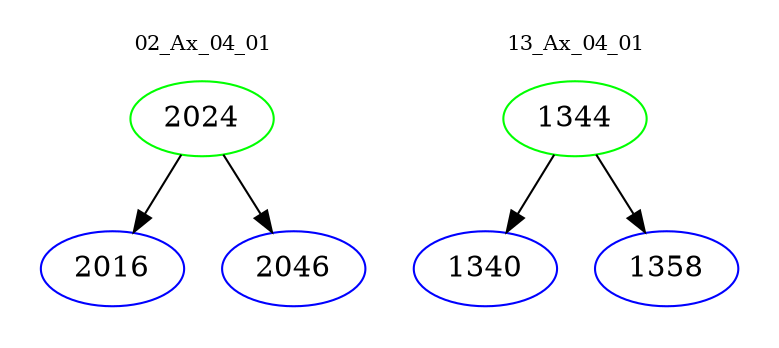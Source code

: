 digraph{
subgraph cluster_0 {
color = white
label = "02_Ax_04_01";
fontsize=10;
T0_2024 [label="2024", color="green"]
T0_2024 -> T0_2016 [color="black"]
T0_2016 [label="2016", color="blue"]
T0_2024 -> T0_2046 [color="black"]
T0_2046 [label="2046", color="blue"]
}
subgraph cluster_1 {
color = white
label = "13_Ax_04_01";
fontsize=10;
T1_1344 [label="1344", color="green"]
T1_1344 -> T1_1340 [color="black"]
T1_1340 [label="1340", color="blue"]
T1_1344 -> T1_1358 [color="black"]
T1_1358 [label="1358", color="blue"]
}
}
